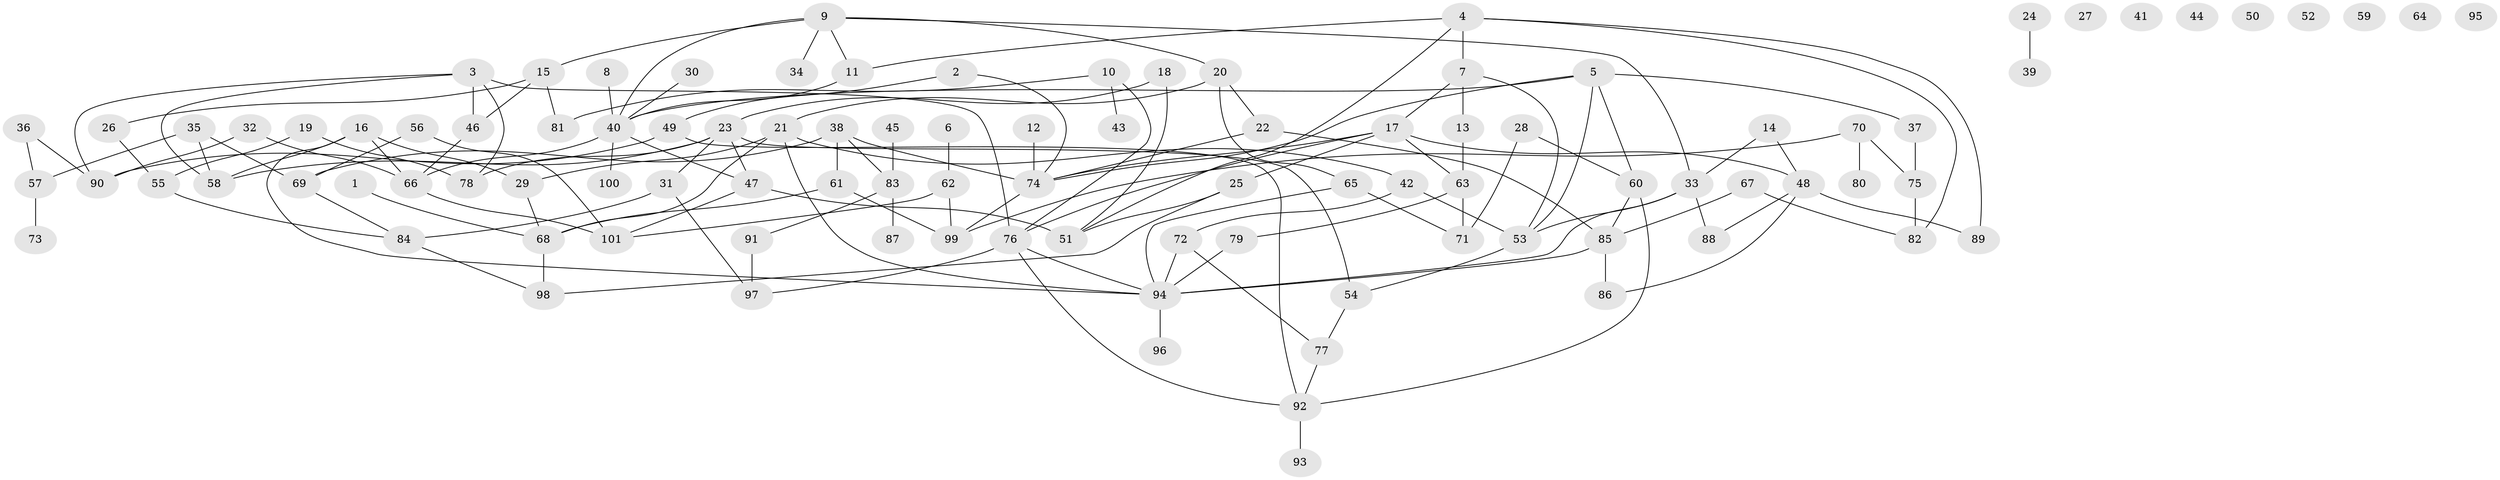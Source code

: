 // Generated by graph-tools (version 1.1) at 2025/49/03/09/25 03:49:08]
// undirected, 101 vertices, 147 edges
graph export_dot {
graph [start="1"]
  node [color=gray90,style=filled];
  1;
  2;
  3;
  4;
  5;
  6;
  7;
  8;
  9;
  10;
  11;
  12;
  13;
  14;
  15;
  16;
  17;
  18;
  19;
  20;
  21;
  22;
  23;
  24;
  25;
  26;
  27;
  28;
  29;
  30;
  31;
  32;
  33;
  34;
  35;
  36;
  37;
  38;
  39;
  40;
  41;
  42;
  43;
  44;
  45;
  46;
  47;
  48;
  49;
  50;
  51;
  52;
  53;
  54;
  55;
  56;
  57;
  58;
  59;
  60;
  61;
  62;
  63;
  64;
  65;
  66;
  67;
  68;
  69;
  70;
  71;
  72;
  73;
  74;
  75;
  76;
  77;
  78;
  79;
  80;
  81;
  82;
  83;
  84;
  85;
  86;
  87;
  88;
  89;
  90;
  91;
  92;
  93;
  94;
  95;
  96;
  97;
  98;
  99;
  100;
  101;
  1 -- 68;
  2 -- 49;
  2 -- 74;
  3 -- 46;
  3 -- 58;
  3 -- 76;
  3 -- 78;
  3 -- 90;
  4 -- 7;
  4 -- 11;
  4 -- 51;
  4 -- 82;
  4 -- 89;
  5 -- 37;
  5 -- 40;
  5 -- 53;
  5 -- 60;
  5 -- 74;
  6 -- 62;
  7 -- 13;
  7 -- 17;
  7 -- 53;
  8 -- 40;
  9 -- 11;
  9 -- 15;
  9 -- 20;
  9 -- 33;
  9 -- 34;
  9 -- 40;
  10 -- 43;
  10 -- 76;
  10 -- 81;
  11 -- 40;
  12 -- 74;
  13 -- 63;
  14 -- 33;
  14 -- 48;
  15 -- 26;
  15 -- 46;
  15 -- 81;
  16 -- 29;
  16 -- 58;
  16 -- 66;
  16 -- 94;
  17 -- 25;
  17 -- 48;
  17 -- 63;
  17 -- 74;
  17 -- 76;
  18 -- 23;
  18 -- 51;
  19 -- 55;
  19 -- 78;
  20 -- 21;
  20 -- 22;
  20 -- 65;
  21 -- 29;
  21 -- 42;
  21 -- 68;
  21 -- 94;
  22 -- 74;
  22 -- 85;
  23 -- 31;
  23 -- 47;
  23 -- 54;
  23 -- 58;
  23 -- 78;
  24 -- 39;
  25 -- 51;
  25 -- 98;
  26 -- 55;
  28 -- 60;
  28 -- 71;
  29 -- 68;
  30 -- 40;
  31 -- 84;
  31 -- 97;
  32 -- 66;
  32 -- 90;
  33 -- 53;
  33 -- 88;
  33 -- 94;
  35 -- 57;
  35 -- 58;
  35 -- 69;
  36 -- 57;
  36 -- 90;
  37 -- 75;
  38 -- 61;
  38 -- 69;
  38 -- 74;
  38 -- 83;
  40 -- 47;
  40 -- 66;
  40 -- 100;
  42 -- 53;
  42 -- 72;
  45 -- 83;
  46 -- 66;
  47 -- 51;
  47 -- 101;
  48 -- 86;
  48 -- 88;
  48 -- 89;
  49 -- 90;
  49 -- 92;
  53 -- 54;
  54 -- 77;
  55 -- 84;
  56 -- 69;
  56 -- 101;
  57 -- 73;
  60 -- 85;
  60 -- 92;
  61 -- 68;
  61 -- 99;
  62 -- 99;
  62 -- 101;
  63 -- 71;
  63 -- 79;
  65 -- 71;
  65 -- 94;
  66 -- 101;
  67 -- 82;
  67 -- 85;
  68 -- 98;
  69 -- 84;
  70 -- 75;
  70 -- 80;
  70 -- 99;
  72 -- 77;
  72 -- 94;
  74 -- 99;
  75 -- 82;
  76 -- 92;
  76 -- 94;
  76 -- 97;
  77 -- 92;
  79 -- 94;
  83 -- 87;
  83 -- 91;
  84 -- 98;
  85 -- 86;
  85 -- 94;
  91 -- 97;
  92 -- 93;
  94 -- 96;
}
